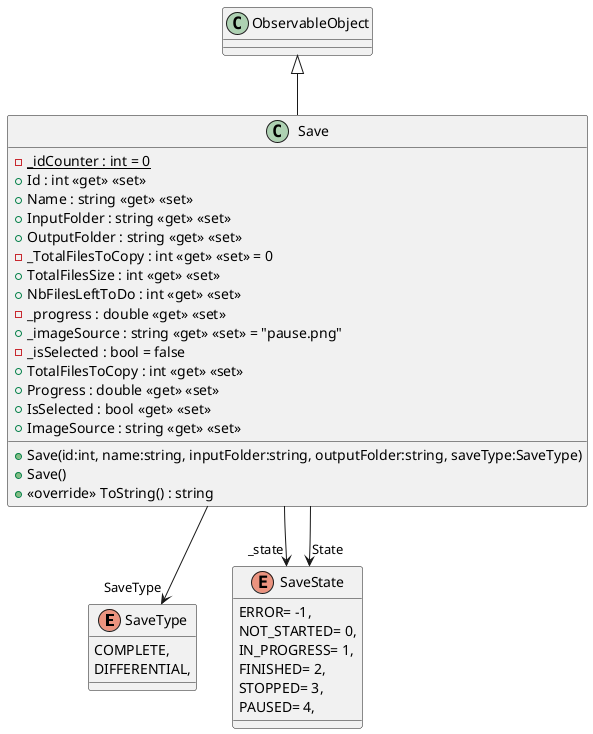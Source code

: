 @startuml
enum SaveType {
    COMPLETE,
    DIFFERENTIAL,
}
enum SaveState {
    ERROR= -1,
    NOT_STARTED= 0,
    IN_PROGRESS= 1,
    FINISHED= 2,
    STOPPED= 3,
    PAUSED= 4,
}
class Save {
    - {static} _idCounter : int = 0
    + Id : int <<get>> <<set>>
    + Name : string <<get>> <<set>>
    + InputFolder : string <<get>> <<set>>
    + OutputFolder : string <<get>> <<set>>
    - _TotalFilesToCopy : int <<get>> <<set>> = 0
    + TotalFilesSize : int <<get>> <<set>>
    + NbFilesLeftToDo : int <<get>> <<set>>
    - _progress : double <<get>> <<set>>
    + _imageSource : string <<get>> <<set>> = "pause.png"
    - _isSelected : bool = false
    + Save(id:int, name:string, inputFolder:string, outputFolder:string, saveType:SaveType)
    + Save()
    + TotalFilesToCopy : int <<get>> <<set>>
    + Progress : double <<get>> <<set>>
    + IsSelected : bool <<get>> <<set>>
    + ImageSource : string <<get>> <<set>>
    + <<override>> ToString() : string
}
ObservableObject <|-- Save
Save --> "SaveType" SaveType
Save --> "_state" SaveState
Save --> "State" SaveState
@enduml
